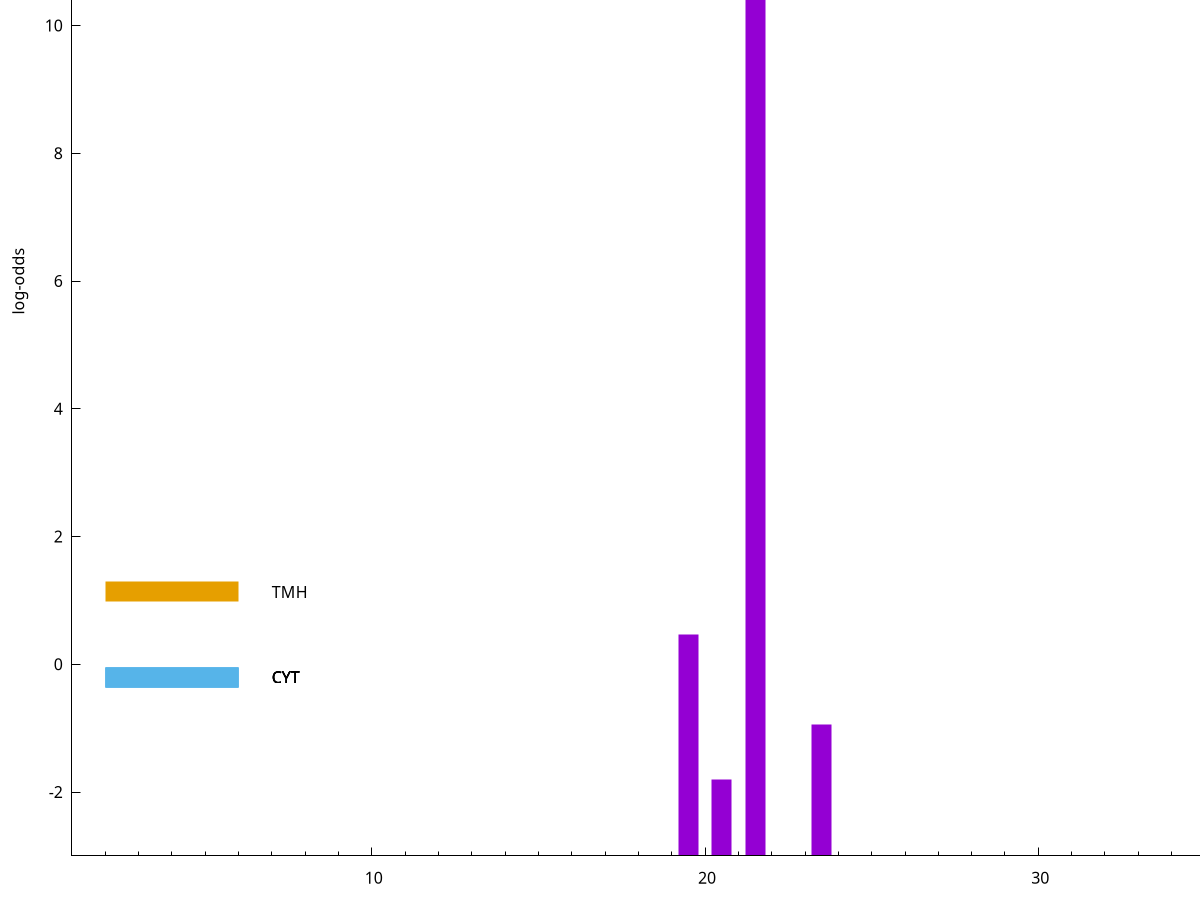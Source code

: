 set title "LipoP predictions for SRR5666568.gff"
set size 2., 1.4
set xrange [1:70] 
set mxtics 10
set yrange [-3:15]
set y2range [0:18]
set ylabel "log-odds"
set term postscript eps color solid "Helvetica" 30
set output "SRR5666568.gff359.eps"
set arrow from 2,12.7978 to 6,12.7978 nohead lt 1 lw 20
set label "SpI" at 7,12.7978
set arrow from 2,1.13417 to 6,1.13417 nohead lt 4 lw 20
set label "TMH" at 7,1.13417
set arrow from 2,-0.200913 to 6,-0.200913 nohead lt 3 lw 20
set label "CYT" at 7,-0.200913
set arrow from 2,-0.200913 to 6,-0.200913 nohead lt 3 lw 20
set label "CYT" at 7,-0.200913
set arrow from 2,-0.200913 to 6,-0.200913 nohead lt 3 lw 20
set label "CYT" at 7,-0.200913
set arrow from 2,-0.200913 to 6,-0.200913 nohead lt 3 lw 20
set label "CYT" at 7,-0.200913
set arrow from 2,12.7978 to 6,12.7978 nohead lt 1 lw 20
set label "SpI" at 7,12.7978
# NOTE: The scores below are the log-odds scores with the threshold
# NOTE: subtracted (a hack to make gnuplot make the histogram all
# NOTE: look nice).
plot "-" axes x1y2 title "" with impulses lt 1 lw 20
21.500000 15.797400
19.500000 3.472346
23.500000 2.055495
20.500000 1.200130
e
exit
